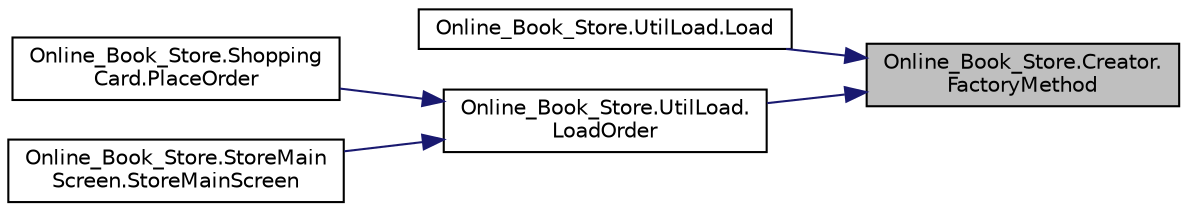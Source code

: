 digraph "Online_Book_Store.Creator.FactoryMethod"
{
 // LATEX_PDF_SIZE
  edge [fontname="Helvetica",fontsize="10",labelfontname="Helvetica",labelfontsize="10"];
  node [fontname="Helvetica",fontsize="10",shape=record];
  rankdir="RL";
  Node1 [label="Online_Book_Store.Creator.\lFactoryMethod",height=0.2,width=0.4,color="black", fillcolor="grey75", style="filled", fontcolor="black",tooltip=" "];
  Node1 -> Node2 [dir="back",color="midnightblue",fontsize="10",style="solid",fontname="Helvetica"];
  Node2 [label="Online_Book_Store.UtilLoad.Load",height=0.2,width=0.4,color="black", fillcolor="white", style="filled",URL="$class_online___book___store_1_1_util_load.html#af4799fb8655c3253f9a8d50c32685090",tooltip="This function loads the elements of the ShoppingCard.xml file."];
  Node1 -> Node3 [dir="back",color="midnightblue",fontsize="10",style="solid",fontname="Helvetica"];
  Node3 [label="Online_Book_Store.UtilLoad.\lLoadOrder",height=0.2,width=0.4,color="black", fillcolor="white", style="filled",URL="$class_online___book___store_1_1_util_load.html#ad72bfe4e763cffa57c2238846e9f24b7",tooltip="This function loads the elements of the MyOrders.xml file."];
  Node3 -> Node4 [dir="back",color="midnightblue",fontsize="10",style="solid",fontname="Helvetica"];
  Node4 [label="Online_Book_Store.Shopping\lCard.PlaceOrder",height=0.2,width=0.4,color="black", fillcolor="white", style="filled",URL="$class_online___book___store_1_1_shopping_card.html#a8edb43d35caf5902e26c24f148195872",tooltip="This function used to call order operations."];
  Node3 -> Node5 [dir="back",color="midnightblue",fontsize="10",style="solid",fontname="Helvetica"];
  Node5 [label="Online_Book_Store.StoreMain\lScreen.StoreMainScreen",height=0.2,width=0.4,color="black", fillcolor="white", style="filled",URL="$class_online___book___store_1_1_store_main_screen.html#ab2792a37c11cf776c7e2281fbcc2f8c6",tooltip="This function is Constructor. This function is called to load the product list and order list."];
}

